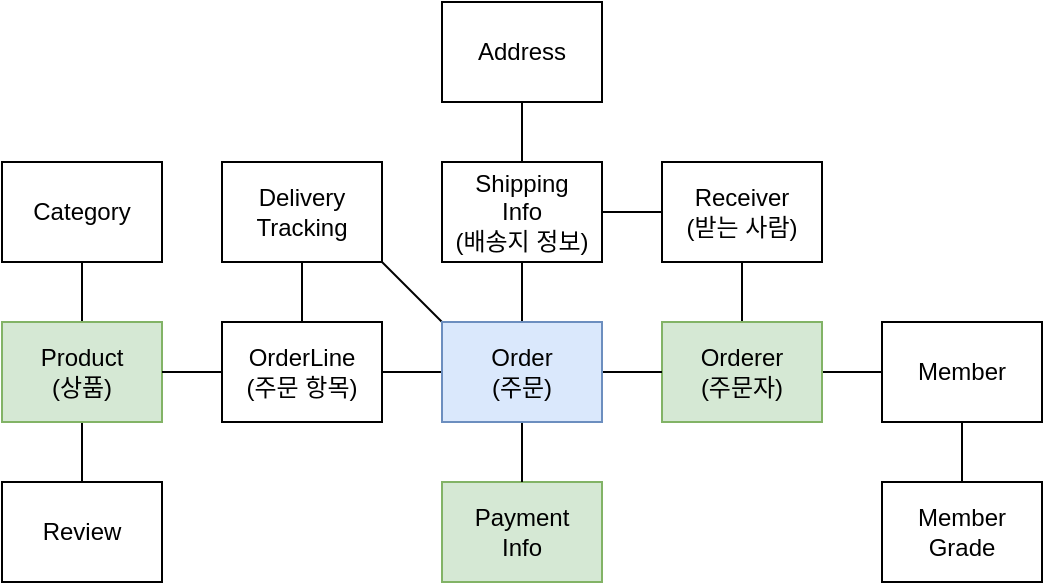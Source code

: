 <mxfile version="24.4.8" type="device">
  <diagram name="페이지-1" id="S7cuaf0W1tgo2khQaytz">
    <mxGraphModel dx="1114" dy="869" grid="1" gridSize="10" guides="1" tooltips="1" connect="1" arrows="1" fold="1" page="1" pageScale="1" pageWidth="827" pageHeight="1169" math="0" shadow="0">
      <root>
        <mxCell id="0" />
        <mxCell id="1" parent="0" />
        <mxCell id="FLVdxqUKbs6wB2Sln4xJ-1" value="Delivery&lt;div&gt;Tracking&lt;/div&gt;" style="rounded=0;whiteSpace=wrap;html=1;" vertex="1" parent="1">
          <mxGeometry x="190" y="120" width="80" height="50" as="geometry" />
        </mxCell>
        <mxCell id="FLVdxqUKbs6wB2Sln4xJ-3" value="Payment&lt;div&gt;Info&lt;/div&gt;" style="rounded=0;whiteSpace=wrap;html=1;fillColor=#d5e8d4;strokeColor=#82b366;" vertex="1" parent="1">
          <mxGeometry x="300" y="280" width="80" height="50" as="geometry" />
        </mxCell>
        <mxCell id="FLVdxqUKbs6wB2Sln4xJ-21" style="edgeStyle=orthogonalEdgeStyle;rounded=0;orthogonalLoop=1;jettySize=auto;html=1;entryX=0.5;entryY=0;entryDx=0;entryDy=0;endArrow=none;endFill=0;" edge="1" parent="1" source="FLVdxqUKbs6wB2Sln4xJ-4" target="FLVdxqUKbs6wB2Sln4xJ-7">
          <mxGeometry relative="1" as="geometry" />
        </mxCell>
        <mxCell id="FLVdxqUKbs6wB2Sln4xJ-4" value="Receiver&lt;div&gt;(받는 사람)&lt;/div&gt;" style="rounded=0;whiteSpace=wrap;html=1;" vertex="1" parent="1">
          <mxGeometry x="410" y="120" width="80" height="50" as="geometry" />
        </mxCell>
        <mxCell id="FLVdxqUKbs6wB2Sln4xJ-5" value="Member&lt;div&gt;Grade&lt;/div&gt;" style="rounded=0;whiteSpace=wrap;html=1;" vertex="1" parent="1">
          <mxGeometry x="520" y="280" width="80" height="50" as="geometry" />
        </mxCell>
        <mxCell id="FLVdxqUKbs6wB2Sln4xJ-25" style="edgeStyle=orthogonalEdgeStyle;rounded=0;orthogonalLoop=1;jettySize=auto;html=1;exitX=0.5;exitY=1;exitDx=0;exitDy=0;entryX=0.5;entryY=0;entryDx=0;entryDy=0;endArrow=none;endFill=0;" edge="1" parent="1" source="FLVdxqUKbs6wB2Sln4xJ-6" target="FLVdxqUKbs6wB2Sln4xJ-5">
          <mxGeometry relative="1" as="geometry" />
        </mxCell>
        <mxCell id="FLVdxqUKbs6wB2Sln4xJ-6" value="Member" style="rounded=0;whiteSpace=wrap;html=1;" vertex="1" parent="1">
          <mxGeometry x="520" y="200" width="80" height="50" as="geometry" />
        </mxCell>
        <mxCell id="FLVdxqUKbs6wB2Sln4xJ-23" style="edgeStyle=orthogonalEdgeStyle;rounded=0;orthogonalLoop=1;jettySize=auto;html=1;endArrow=none;endFill=0;" edge="1" parent="1" source="FLVdxqUKbs6wB2Sln4xJ-7" target="FLVdxqUKbs6wB2Sln4xJ-6">
          <mxGeometry relative="1" as="geometry" />
        </mxCell>
        <mxCell id="FLVdxqUKbs6wB2Sln4xJ-7" value="Orderer&lt;div&gt;(주문자)&lt;/div&gt;" style="rounded=0;whiteSpace=wrap;html=1;fillColor=#d5e8d4;strokeColor=#82b366;" vertex="1" parent="1">
          <mxGeometry x="410" y="200" width="80" height="50" as="geometry" />
        </mxCell>
        <mxCell id="FLVdxqUKbs6wB2Sln4xJ-19" style="edgeStyle=orthogonalEdgeStyle;rounded=0;orthogonalLoop=1;jettySize=auto;html=1;entryX=0.5;entryY=0;entryDx=0;entryDy=0;endArrow=none;endFill=0;" edge="1" parent="1" source="FLVdxqUKbs6wB2Sln4xJ-8" target="FLVdxqUKbs6wB2Sln4xJ-9">
          <mxGeometry relative="1" as="geometry" />
        </mxCell>
        <mxCell id="FLVdxqUKbs6wB2Sln4xJ-8" value="Address" style="rounded=0;whiteSpace=wrap;html=1;" vertex="1" parent="1">
          <mxGeometry x="300" y="40" width="80" height="50" as="geometry" />
        </mxCell>
        <mxCell id="FLVdxqUKbs6wB2Sln4xJ-20" style="edgeStyle=orthogonalEdgeStyle;rounded=0;orthogonalLoop=1;jettySize=auto;html=1;exitX=1;exitY=0.5;exitDx=0;exitDy=0;entryX=0;entryY=0.5;entryDx=0;entryDy=0;endArrow=none;endFill=0;" edge="1" parent="1" source="FLVdxqUKbs6wB2Sln4xJ-9" target="FLVdxqUKbs6wB2Sln4xJ-4">
          <mxGeometry relative="1" as="geometry" />
        </mxCell>
        <mxCell id="FLVdxqUKbs6wB2Sln4xJ-9" value="Shipping&lt;div&gt;Info&lt;/div&gt;&lt;div&gt;(배송지 정보)&lt;/div&gt;" style="rounded=0;whiteSpace=wrap;html=1;" vertex="1" parent="1">
          <mxGeometry x="300" y="120" width="80" height="50" as="geometry" />
        </mxCell>
        <mxCell id="FLVdxqUKbs6wB2Sln4xJ-18" style="edgeStyle=orthogonalEdgeStyle;rounded=0;orthogonalLoop=1;jettySize=auto;html=1;entryX=0.5;entryY=1;entryDx=0;entryDy=0;endArrow=none;endFill=0;" edge="1" parent="1" source="FLVdxqUKbs6wB2Sln4xJ-10" target="FLVdxqUKbs6wB2Sln4xJ-9">
          <mxGeometry relative="1" as="geometry" />
        </mxCell>
        <mxCell id="FLVdxqUKbs6wB2Sln4xJ-22" style="edgeStyle=orthogonalEdgeStyle;rounded=0;orthogonalLoop=1;jettySize=auto;html=1;entryX=0;entryY=0.5;entryDx=0;entryDy=0;endArrow=none;endFill=0;" edge="1" parent="1" source="FLVdxqUKbs6wB2Sln4xJ-10" target="FLVdxqUKbs6wB2Sln4xJ-7">
          <mxGeometry relative="1" as="geometry" />
        </mxCell>
        <mxCell id="FLVdxqUKbs6wB2Sln4xJ-26" style="edgeStyle=orthogonalEdgeStyle;rounded=0;orthogonalLoop=1;jettySize=auto;html=1;entryX=0.5;entryY=0;entryDx=0;entryDy=0;endArrow=none;endFill=0;" edge="1" parent="1" source="FLVdxqUKbs6wB2Sln4xJ-10" target="FLVdxqUKbs6wB2Sln4xJ-3">
          <mxGeometry relative="1" as="geometry" />
        </mxCell>
        <mxCell id="FLVdxqUKbs6wB2Sln4xJ-27" style="edgeStyle=orthogonalEdgeStyle;rounded=0;orthogonalLoop=1;jettySize=auto;html=1;entryX=1;entryY=0.5;entryDx=0;entryDy=0;endArrow=none;endFill=0;" edge="1" parent="1" source="FLVdxqUKbs6wB2Sln4xJ-10" target="FLVdxqUKbs6wB2Sln4xJ-17">
          <mxGeometry relative="1" as="geometry" />
        </mxCell>
        <mxCell id="FLVdxqUKbs6wB2Sln4xJ-29" style="rounded=0;orthogonalLoop=1;jettySize=auto;html=1;exitX=0;exitY=0;exitDx=0;exitDy=0;entryX=1;entryY=1;entryDx=0;entryDy=0;endArrow=none;endFill=0;" edge="1" parent="1" source="FLVdxqUKbs6wB2Sln4xJ-10" target="FLVdxqUKbs6wB2Sln4xJ-1">
          <mxGeometry relative="1" as="geometry" />
        </mxCell>
        <mxCell id="FLVdxqUKbs6wB2Sln4xJ-10" value="Order&lt;div&gt;(주문)&lt;/div&gt;" style="rounded=0;whiteSpace=wrap;html=1;fillColor=#dae8fc;strokeColor=#6c8ebf;" vertex="1" parent="1">
          <mxGeometry x="300" y="200" width="80" height="50" as="geometry" />
        </mxCell>
        <mxCell id="FLVdxqUKbs6wB2Sln4xJ-14" value="Category" style="rounded=0;whiteSpace=wrap;html=1;" vertex="1" parent="1">
          <mxGeometry x="80" y="120" width="80" height="50" as="geometry" />
        </mxCell>
        <mxCell id="FLVdxqUKbs6wB2Sln4xJ-15" value="Review" style="rounded=0;whiteSpace=wrap;html=1;" vertex="1" parent="1">
          <mxGeometry x="80" y="280" width="80" height="50" as="geometry" />
        </mxCell>
        <mxCell id="FLVdxqUKbs6wB2Sln4xJ-31" style="edgeStyle=orthogonalEdgeStyle;rounded=0;orthogonalLoop=1;jettySize=auto;html=1;entryX=0.5;entryY=0;entryDx=0;entryDy=0;endArrow=none;endFill=0;" edge="1" parent="1" source="FLVdxqUKbs6wB2Sln4xJ-16" target="FLVdxqUKbs6wB2Sln4xJ-15">
          <mxGeometry relative="1" as="geometry" />
        </mxCell>
        <mxCell id="FLVdxqUKbs6wB2Sln4xJ-32" style="edgeStyle=orthogonalEdgeStyle;rounded=0;orthogonalLoop=1;jettySize=auto;html=1;exitX=0.5;exitY=0;exitDx=0;exitDy=0;entryX=0.5;entryY=1;entryDx=0;entryDy=0;endArrow=none;endFill=0;" edge="1" parent="1" source="FLVdxqUKbs6wB2Sln4xJ-16" target="FLVdxqUKbs6wB2Sln4xJ-14">
          <mxGeometry relative="1" as="geometry" />
        </mxCell>
        <mxCell id="FLVdxqUKbs6wB2Sln4xJ-16" value="Product&lt;div&gt;(상품)&lt;/div&gt;" style="rounded=0;whiteSpace=wrap;html=1;fillColor=#d5e8d4;strokeColor=#82b366;" vertex="1" parent="1">
          <mxGeometry x="80" y="200" width="80" height="50" as="geometry" />
        </mxCell>
        <mxCell id="FLVdxqUKbs6wB2Sln4xJ-28" style="edgeStyle=orthogonalEdgeStyle;rounded=0;orthogonalLoop=1;jettySize=auto;html=1;exitX=0.5;exitY=0;exitDx=0;exitDy=0;entryX=0.5;entryY=1;entryDx=0;entryDy=0;endArrow=none;endFill=0;" edge="1" parent="1" source="FLVdxqUKbs6wB2Sln4xJ-17" target="FLVdxqUKbs6wB2Sln4xJ-1">
          <mxGeometry relative="1" as="geometry" />
        </mxCell>
        <mxCell id="FLVdxqUKbs6wB2Sln4xJ-30" style="edgeStyle=orthogonalEdgeStyle;rounded=0;orthogonalLoop=1;jettySize=auto;html=1;exitX=0;exitY=0.5;exitDx=0;exitDy=0;entryX=1;entryY=0.5;entryDx=0;entryDy=0;endArrow=none;endFill=0;" edge="1" parent="1" source="FLVdxqUKbs6wB2Sln4xJ-17" target="FLVdxqUKbs6wB2Sln4xJ-16">
          <mxGeometry relative="1" as="geometry" />
        </mxCell>
        <mxCell id="FLVdxqUKbs6wB2Sln4xJ-17" value="OrderLine&lt;div&gt;(주문 항목)&lt;/div&gt;" style="rounded=0;whiteSpace=wrap;html=1;" vertex="1" parent="1">
          <mxGeometry x="190" y="200" width="80" height="50" as="geometry" />
        </mxCell>
      </root>
    </mxGraphModel>
  </diagram>
</mxfile>

